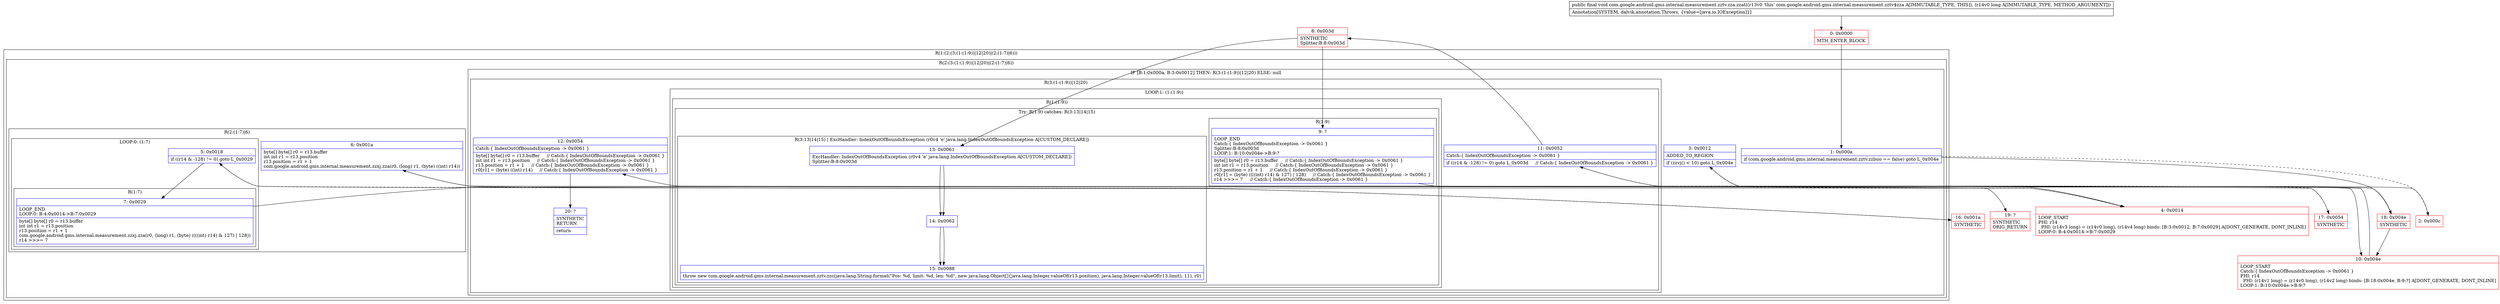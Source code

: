 digraph "CFG forcom.google.android.gms.internal.measurement.zztv.zza.zzat(J)V" {
subgraph cluster_Region_2035161829 {
label = "R(1:(2:(3:(1:(1:9))|12|20)|(2:(1:7)|6)))";
node [shape=record,color=blue];
subgraph cluster_Region_627451378 {
label = "R(2:(3:(1:(1:9))|12|20)|(2:(1:7)|6))";
node [shape=record,color=blue];
subgraph cluster_IfRegion_1974043806 {
label = "IF [B:1:0x000a, B:3:0x0012] THEN: R(3:(1:(1:9))|12|20) ELSE: null";
node [shape=record,color=blue];
Node_1 [shape=record,label="{1\:\ 0x000a|if (com.google.android.gms.internal.measurement.zztv.zzbuo == false) goto L_0x004e\l}"];
Node_3 [shape=record,label="{3\:\ 0x0012|ADDED_TO_REGION\l|if (zzvj() \< 10) goto L_0x004e\l}"];
subgraph cluster_Region_2043409174 {
label = "R(3:(1:(1:9))|12|20)";
node [shape=record,color=blue];
subgraph cluster_LoopRegion_1891943513 {
label = "LOOP:1: (1:(1:9))";
node [shape=record,color=blue];
Node_11 [shape=record,label="{11\:\ 0x0052|Catch:\{ IndexOutOfBoundsException \-\> 0x0061 \}\l|if ((r14 & \-128) != 0) goto L_0x003d     \/\/ Catch:\{ IndexOutOfBoundsException \-\> 0x0061 \}\l}"];
subgraph cluster_Region_2043965846 {
label = "R(1:(1:9))";
node [shape=record,color=blue];
subgraph cluster_TryCatchRegion_1837728491 {
label = "Try: R(1:9) catches: R(3:13|14|15)";
node [shape=record,color=blue];
subgraph cluster_Region_1694461585 {
label = "R(1:9)";
node [shape=record,color=blue];
Node_9 [shape=record,label="{9\:\ ?|LOOP_END\lCatch:\{ IndexOutOfBoundsException \-\> 0x0061 \}\lSplitter:B:8:0x003d\lLOOP:1: B:10:0x004e\-\>B:9:?\l|byte[] byte[] r0 = r13.buffer     \/\/ Catch:\{ IndexOutOfBoundsException \-\> 0x0061 \}\lint int r1 = r13.position     \/\/ Catch:\{ IndexOutOfBoundsException \-\> 0x0061 \}\lr13.position = r1 + 1     \/\/ Catch:\{ IndexOutOfBoundsException \-\> 0x0061 \}\lr0[r1] = (byte) ((((int) r14) & 127) \| 128)     \/\/ Catch:\{ IndexOutOfBoundsException \-\> 0x0061 \}\lr14 \>\>\>= 7     \/\/ Catch:\{ IndexOutOfBoundsException \-\> 0x0061 \}\l}"];
}
subgraph cluster_Region_1413314224 {
label = "R(3:13|14|15) | ExcHandler: IndexOutOfBoundsException (r0v4 'e' java.lang.IndexOutOfBoundsException A[CUSTOM_DECLARE])\l";
node [shape=record,color=blue];
Node_13 [shape=record,label="{13\:\ 0x0061|ExcHandler: IndexOutOfBoundsException (r0v4 'e' java.lang.IndexOutOfBoundsException A[CUSTOM_DECLARE])\lSplitter:B:8:0x003d\l}"];
Node_14 [shape=record,label="{14\:\ 0x0062}"];
Node_15 [shape=record,label="{15\:\ 0x0088|throw new com.google.android.gms.internal.measurement.zztv.zzc(java.lang.String.format(\"Pos: %d, limit: %d, len: %d\", new java.lang.Object[]\{java.lang.Integer.valueOf(r13.position), java.lang.Integer.valueOf(r13.limit), 1\}), r0)\l}"];
}
}
}
}
Node_12 [shape=record,label="{12\:\ 0x0054|Catch:\{ IndexOutOfBoundsException \-\> 0x0061 \}\l|byte[] byte[] r0 = r13.buffer     \/\/ Catch:\{ IndexOutOfBoundsException \-\> 0x0061 \}\lint int r1 = r13.position     \/\/ Catch:\{ IndexOutOfBoundsException \-\> 0x0061 \}\lr13.position = r1 + 1     \/\/ Catch:\{ IndexOutOfBoundsException \-\> 0x0061 \}\lr0[r1] = (byte) ((int) r14)     \/\/ Catch:\{ IndexOutOfBoundsException \-\> 0x0061 \}\l}"];
Node_20 [shape=record,label="{20\:\ ?|SYNTHETIC\lRETURN\l|return\l}"];
}
}
subgraph cluster_Region_346493984 {
label = "R(2:(1:7)|6)";
node [shape=record,color=blue];
subgraph cluster_LoopRegion_34444898 {
label = "LOOP:0: (1:7)";
node [shape=record,color=blue];
Node_5 [shape=record,label="{5\:\ 0x0018|if ((r14 & \-128) != 0) goto L_0x0029\l}"];
subgraph cluster_Region_1843048202 {
label = "R(1:7)";
node [shape=record,color=blue];
Node_7 [shape=record,label="{7\:\ 0x0029|LOOP_END\lLOOP:0: B:4:0x0014\-\>B:7:0x0029\l|byte[] byte[] r0 = r13.buffer\lint int r1 = r13.position\lr13.position = r1 + 1\lcom.google.android.gms.internal.measurement.zzxj.zza(r0, (long) r1, (byte) ((((int) r14) & 127) \| 128))\lr14 \>\>\>= 7\l}"];
}
}
Node_6 [shape=record,label="{6\:\ 0x001a|byte[] byte[] r0 = r13.buffer\lint int r1 = r13.position\lr13.position = r1 + 1\lcom.google.android.gms.internal.measurement.zzxj.zza(r0, (long) r1, (byte) ((int) r14))\l}"];
}
}
}
subgraph cluster_Region_1413314224 {
label = "R(3:13|14|15) | ExcHandler: IndexOutOfBoundsException (r0v4 'e' java.lang.IndexOutOfBoundsException A[CUSTOM_DECLARE])\l";
node [shape=record,color=blue];
Node_13 [shape=record,label="{13\:\ 0x0061|ExcHandler: IndexOutOfBoundsException (r0v4 'e' java.lang.IndexOutOfBoundsException A[CUSTOM_DECLARE])\lSplitter:B:8:0x003d\l}"];
Node_14 [shape=record,label="{14\:\ 0x0062}"];
Node_15 [shape=record,label="{15\:\ 0x0088|throw new com.google.android.gms.internal.measurement.zztv.zzc(java.lang.String.format(\"Pos: %d, limit: %d, len: %d\", new java.lang.Object[]\{java.lang.Integer.valueOf(r13.position), java.lang.Integer.valueOf(r13.limit), 1\}), r0)\l}"];
}
Node_0 [shape=record,color=red,label="{0\:\ 0x0000|MTH_ENTER_BLOCK\l}"];
Node_2 [shape=record,color=red,label="{2\:\ 0x000c}"];
Node_4 [shape=record,color=red,label="{4\:\ 0x0014|LOOP_START\lPHI: r14 \l  PHI: (r14v3 long) = (r14v0 long), (r14v4 long) binds: [B:3:0x0012, B:7:0x0029] A[DONT_GENERATE, DONT_INLINE]\lLOOP:0: B:4:0x0014\-\>B:7:0x0029\l}"];
Node_8 [shape=record,color=red,label="{8\:\ 0x003d|SYNTHETIC\lSplitter:B:8:0x003d\l}"];
Node_10 [shape=record,color=red,label="{10\:\ 0x004e|LOOP_START\lCatch:\{ IndexOutOfBoundsException \-\> 0x0061 \}\lPHI: r14 \l  PHI: (r14v1 long) = (r14v0 long), (r14v2 long) binds: [B:18:0x004e, B:9:?] A[DONT_GENERATE, DONT_INLINE]\lLOOP:1: B:10:0x004e\-\>B:9:?\l}"];
Node_16 [shape=record,color=red,label="{16\:\ 0x001a|SYNTHETIC\l}"];
Node_17 [shape=record,color=red,label="{17\:\ 0x0054|SYNTHETIC\l}"];
Node_18 [shape=record,color=red,label="{18\:\ 0x004e|SYNTHETIC\l}"];
Node_19 [shape=record,color=red,label="{19\:\ ?|SYNTHETIC\lORIG_RETURN\l}"];
MethodNode[shape=record,label="{public final void com.google.android.gms.internal.measurement.zztv.zza.zzat((r13v0 'this' com.google.android.gms.internal.measurement.zztv$zza A[IMMUTABLE_TYPE, THIS]), (r14v0 long A[IMMUTABLE_TYPE, METHOD_ARGUMENT]))  | Annotation[SYSTEM, dalvik.annotation.Throws, \{value=[java.io.IOException]\}]\l}"];
MethodNode -> Node_0;
Node_1 -> Node_2[style=dashed];
Node_1 -> Node_18;
Node_3 -> Node_4[style=dashed];
Node_3 -> Node_18;
Node_11 -> Node_8;
Node_11 -> Node_17[style=dashed];
Node_9 -> Node_10;
Node_13 -> Node_14;
Node_14 -> Node_15;
Node_12 -> Node_20;
Node_5 -> Node_7;
Node_5 -> Node_16[style=dashed];
Node_7 -> Node_4;
Node_6 -> Node_19;
Node_13 -> Node_14;
Node_14 -> Node_15;
Node_0 -> Node_1;
Node_2 -> Node_3;
Node_4 -> Node_5;
Node_8 -> Node_9;
Node_8 -> Node_13;
Node_10 -> Node_11;
Node_16 -> Node_6;
Node_17 -> Node_12;
Node_18 -> Node_10;
}

